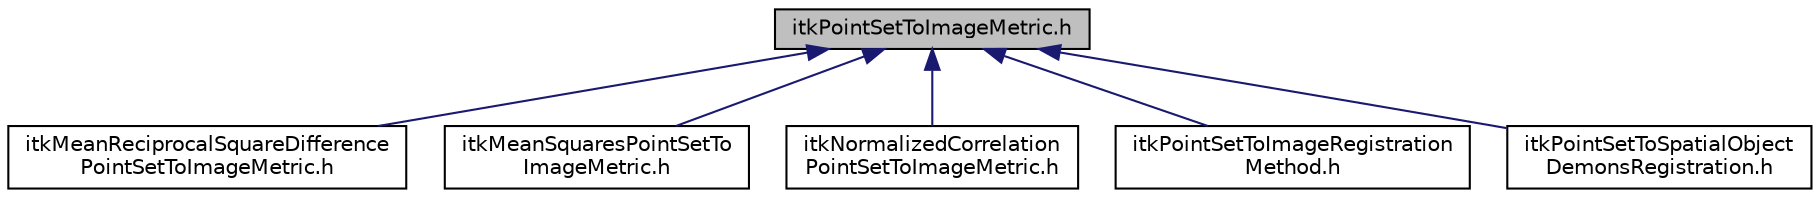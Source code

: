 digraph "itkPointSetToImageMetric.h"
{
 // LATEX_PDF_SIZE
  edge [fontname="Helvetica",fontsize="10",labelfontname="Helvetica",labelfontsize="10"];
  node [fontname="Helvetica",fontsize="10",shape=record];
  Node1 [label="itkPointSetToImageMetric.h",height=0.2,width=0.4,color="black", fillcolor="grey75", style="filled", fontcolor="black",tooltip=" "];
  Node1 -> Node2 [dir="back",color="midnightblue",fontsize="10",style="solid",fontname="Helvetica"];
  Node2 [label="itkMeanReciprocalSquareDifference\lPointSetToImageMetric.h",height=0.2,width=0.4,color="black", fillcolor="white", style="filled",URL="$itkMeanReciprocalSquareDifferencePointSetToImageMetric_8h.html",tooltip=" "];
  Node1 -> Node3 [dir="back",color="midnightblue",fontsize="10",style="solid",fontname="Helvetica"];
  Node3 [label="itkMeanSquaresPointSetTo\lImageMetric.h",height=0.2,width=0.4,color="black", fillcolor="white", style="filled",URL="$itkMeanSquaresPointSetToImageMetric_8h.html",tooltip=" "];
  Node1 -> Node4 [dir="back",color="midnightblue",fontsize="10",style="solid",fontname="Helvetica"];
  Node4 [label="itkNormalizedCorrelation\lPointSetToImageMetric.h",height=0.2,width=0.4,color="black", fillcolor="white", style="filled",URL="$itkNormalizedCorrelationPointSetToImageMetric_8h.html",tooltip=" "];
  Node1 -> Node5 [dir="back",color="midnightblue",fontsize="10",style="solid",fontname="Helvetica"];
  Node5 [label="itkPointSetToImageRegistration\lMethod.h",height=0.2,width=0.4,color="black", fillcolor="white", style="filled",URL="$itkPointSetToImageRegistrationMethod_8h.html",tooltip=" "];
  Node1 -> Node6 [dir="back",color="midnightblue",fontsize="10",style="solid",fontname="Helvetica"];
  Node6 [label="itkPointSetToSpatialObject\lDemonsRegistration.h",height=0.2,width=0.4,color="black", fillcolor="white", style="filled",URL="$itkPointSetToSpatialObjectDemonsRegistration_8h.html",tooltip=" "];
}
